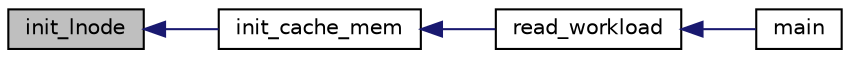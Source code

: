 digraph "init_lnode"
{
  edge [fontname="Helvetica",fontsize="10",labelfontname="Helvetica",labelfontsize="10"];
  node [fontname="Helvetica",fontsize="10",shape=record];
  rankdir="LR";
  Node1 [label="init_lnode",height=0.2,width=0.4,color="black", fillcolor="grey75", style="filled", fontcolor="black"];
  Node1 -> Node2 [dir="back",color="midnightblue",fontsize="10",style="solid"];
  Node2 [label="init_cache_mem",height=0.2,width=0.4,color="black", fillcolor="white", style="filled",URL="$lru_8h.html#a97ee2a27cdbe15463e52c1b0606cbd1a"];
  Node2 -> Node3 [dir="back",color="midnightblue",fontsize="10",style="solid"];
  Node3 [label="read_workload",height=0.2,width=0.4,color="black", fillcolor="white", style="filled",URL="$lru_8h.html#a23bbdc4f3ff2ccbf5aaf6a2cc5a584b8"];
  Node3 -> Node4 [dir="back",color="midnightblue",fontsize="10",style="solid"];
  Node4 [label="main",height=0.2,width=0.4,color="black", fillcolor="white", style="filled",URL="$main_8c.html#a0ddf1224851353fc92bfbff6f499fa97",tooltip="Main function. "];
}
